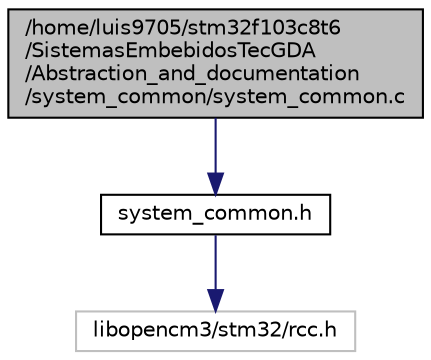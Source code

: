 digraph "/home/luis9705/stm32f103c8t6/SistemasEmbebidosTecGDA/Abstraction_and_documentation/system_common/system_common.c"
{
  edge [fontname="Helvetica",fontsize="10",labelfontname="Helvetica",labelfontsize="10"];
  node [fontname="Helvetica",fontsize="10",shape=record];
  Node0 [label="/home/luis9705/stm32f103c8t6\l/SistemasEmbebidosTecGDA\l/Abstraction_and_documentation\l/system_common/system_common.c",height=0.2,width=0.4,color="black", fillcolor="grey75", style="filled", fontcolor="black"];
  Node0 -> Node1 [color="midnightblue",fontsize="10",style="solid",fontname="Helvetica"];
  Node1 [label="system_common.h",height=0.2,width=0.4,color="black", fillcolor="white", style="filled",URL="$system__common_8h_source.html"];
  Node1 -> Node2 [color="midnightblue",fontsize="10",style="solid",fontname="Helvetica"];
  Node2 [label="libopencm3/stm32/rcc.h",height=0.2,width=0.4,color="grey75", fillcolor="white", style="filled"];
}
